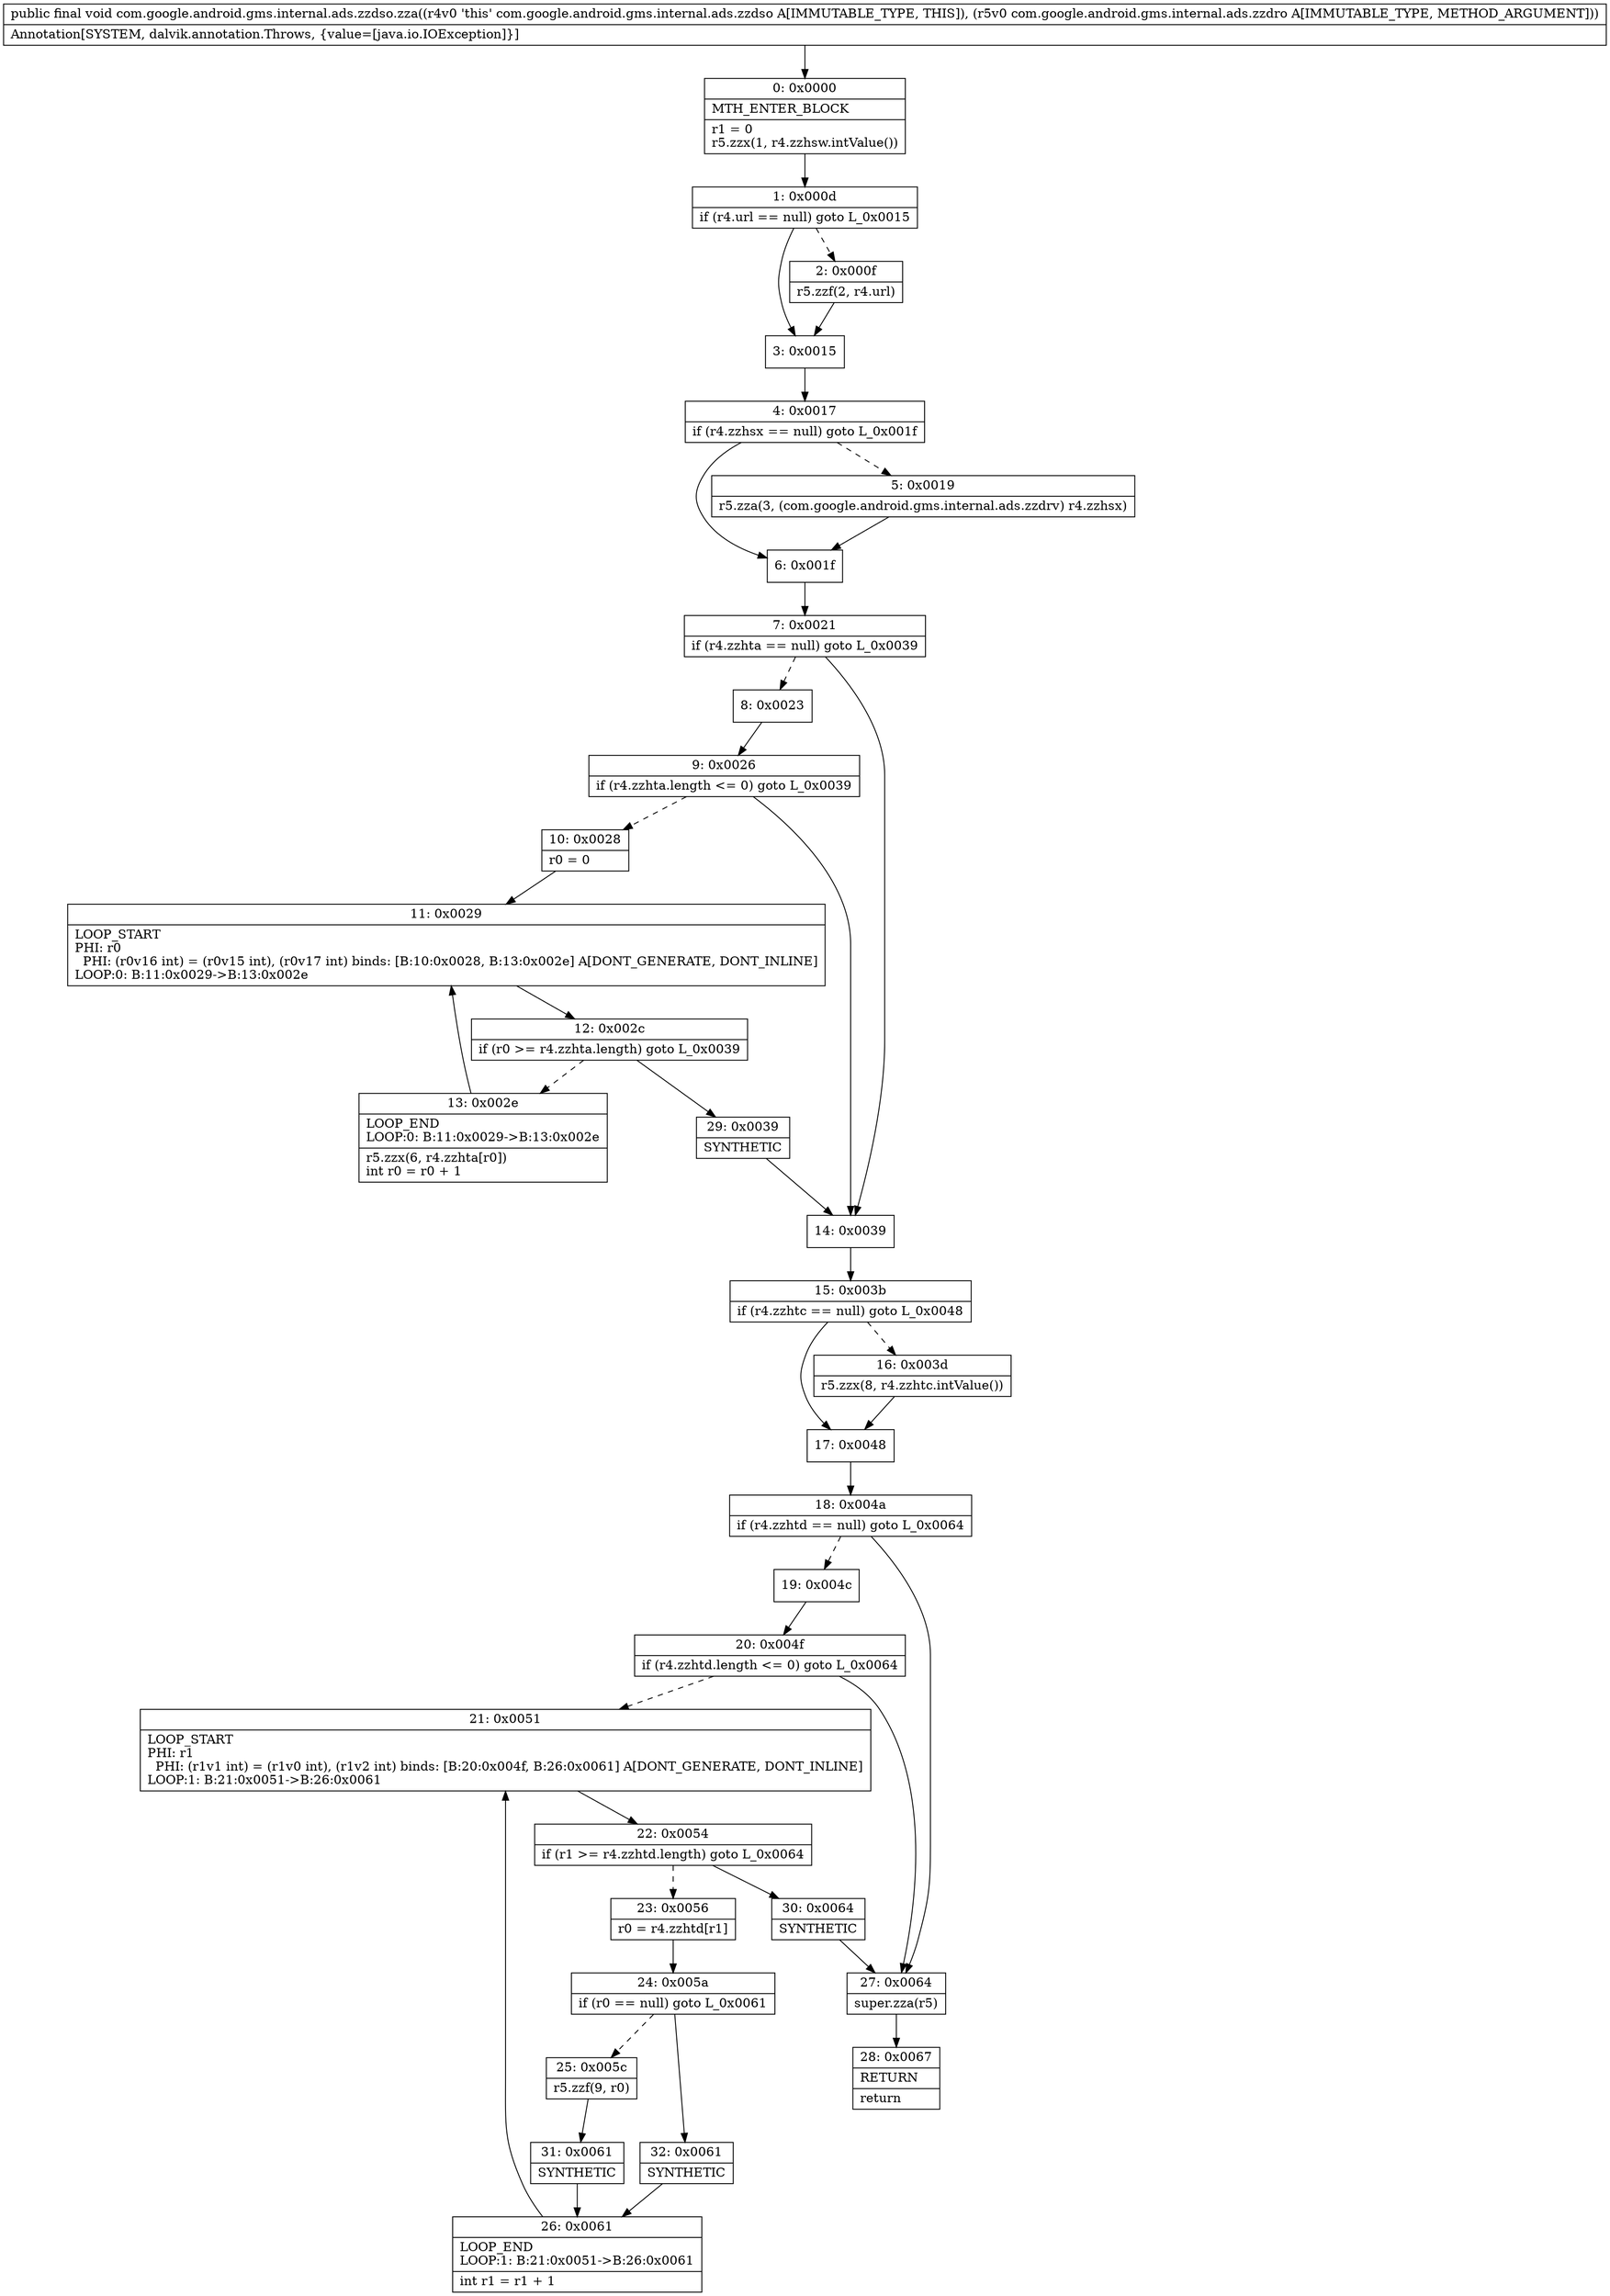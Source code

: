 digraph "CFG forcom.google.android.gms.internal.ads.zzdso.zza(Lcom\/google\/android\/gms\/internal\/ads\/zzdro;)V" {
Node_0 [shape=record,label="{0\:\ 0x0000|MTH_ENTER_BLOCK\l|r1 = 0\lr5.zzx(1, r4.zzhsw.intValue())\l}"];
Node_1 [shape=record,label="{1\:\ 0x000d|if (r4.url == null) goto L_0x0015\l}"];
Node_2 [shape=record,label="{2\:\ 0x000f|r5.zzf(2, r4.url)\l}"];
Node_3 [shape=record,label="{3\:\ 0x0015}"];
Node_4 [shape=record,label="{4\:\ 0x0017|if (r4.zzhsx == null) goto L_0x001f\l}"];
Node_5 [shape=record,label="{5\:\ 0x0019|r5.zza(3, (com.google.android.gms.internal.ads.zzdrv) r4.zzhsx)\l}"];
Node_6 [shape=record,label="{6\:\ 0x001f}"];
Node_7 [shape=record,label="{7\:\ 0x0021|if (r4.zzhta == null) goto L_0x0039\l}"];
Node_8 [shape=record,label="{8\:\ 0x0023}"];
Node_9 [shape=record,label="{9\:\ 0x0026|if (r4.zzhta.length \<= 0) goto L_0x0039\l}"];
Node_10 [shape=record,label="{10\:\ 0x0028|r0 = 0\l}"];
Node_11 [shape=record,label="{11\:\ 0x0029|LOOP_START\lPHI: r0 \l  PHI: (r0v16 int) = (r0v15 int), (r0v17 int) binds: [B:10:0x0028, B:13:0x002e] A[DONT_GENERATE, DONT_INLINE]\lLOOP:0: B:11:0x0029\-\>B:13:0x002e\l}"];
Node_12 [shape=record,label="{12\:\ 0x002c|if (r0 \>= r4.zzhta.length) goto L_0x0039\l}"];
Node_13 [shape=record,label="{13\:\ 0x002e|LOOP_END\lLOOP:0: B:11:0x0029\-\>B:13:0x002e\l|r5.zzx(6, r4.zzhta[r0])\lint r0 = r0 + 1\l}"];
Node_14 [shape=record,label="{14\:\ 0x0039}"];
Node_15 [shape=record,label="{15\:\ 0x003b|if (r4.zzhtc == null) goto L_0x0048\l}"];
Node_16 [shape=record,label="{16\:\ 0x003d|r5.zzx(8, r4.zzhtc.intValue())\l}"];
Node_17 [shape=record,label="{17\:\ 0x0048}"];
Node_18 [shape=record,label="{18\:\ 0x004a|if (r4.zzhtd == null) goto L_0x0064\l}"];
Node_19 [shape=record,label="{19\:\ 0x004c}"];
Node_20 [shape=record,label="{20\:\ 0x004f|if (r4.zzhtd.length \<= 0) goto L_0x0064\l}"];
Node_21 [shape=record,label="{21\:\ 0x0051|LOOP_START\lPHI: r1 \l  PHI: (r1v1 int) = (r1v0 int), (r1v2 int) binds: [B:20:0x004f, B:26:0x0061] A[DONT_GENERATE, DONT_INLINE]\lLOOP:1: B:21:0x0051\-\>B:26:0x0061\l}"];
Node_22 [shape=record,label="{22\:\ 0x0054|if (r1 \>= r4.zzhtd.length) goto L_0x0064\l}"];
Node_23 [shape=record,label="{23\:\ 0x0056|r0 = r4.zzhtd[r1]\l}"];
Node_24 [shape=record,label="{24\:\ 0x005a|if (r0 == null) goto L_0x0061\l}"];
Node_25 [shape=record,label="{25\:\ 0x005c|r5.zzf(9, r0)\l}"];
Node_26 [shape=record,label="{26\:\ 0x0061|LOOP_END\lLOOP:1: B:21:0x0051\-\>B:26:0x0061\l|int r1 = r1 + 1\l}"];
Node_27 [shape=record,label="{27\:\ 0x0064|super.zza(r5)\l}"];
Node_28 [shape=record,label="{28\:\ 0x0067|RETURN\l|return\l}"];
Node_29 [shape=record,label="{29\:\ 0x0039|SYNTHETIC\l}"];
Node_30 [shape=record,label="{30\:\ 0x0064|SYNTHETIC\l}"];
Node_31 [shape=record,label="{31\:\ 0x0061|SYNTHETIC\l}"];
Node_32 [shape=record,label="{32\:\ 0x0061|SYNTHETIC\l}"];
MethodNode[shape=record,label="{public final void com.google.android.gms.internal.ads.zzdso.zza((r4v0 'this' com.google.android.gms.internal.ads.zzdso A[IMMUTABLE_TYPE, THIS]), (r5v0 com.google.android.gms.internal.ads.zzdro A[IMMUTABLE_TYPE, METHOD_ARGUMENT]))  | Annotation[SYSTEM, dalvik.annotation.Throws, \{value=[java.io.IOException]\}]\l}"];
MethodNode -> Node_0;
Node_0 -> Node_1;
Node_1 -> Node_2[style=dashed];
Node_1 -> Node_3;
Node_2 -> Node_3;
Node_3 -> Node_4;
Node_4 -> Node_5[style=dashed];
Node_4 -> Node_6;
Node_5 -> Node_6;
Node_6 -> Node_7;
Node_7 -> Node_8[style=dashed];
Node_7 -> Node_14;
Node_8 -> Node_9;
Node_9 -> Node_10[style=dashed];
Node_9 -> Node_14;
Node_10 -> Node_11;
Node_11 -> Node_12;
Node_12 -> Node_13[style=dashed];
Node_12 -> Node_29;
Node_13 -> Node_11;
Node_14 -> Node_15;
Node_15 -> Node_16[style=dashed];
Node_15 -> Node_17;
Node_16 -> Node_17;
Node_17 -> Node_18;
Node_18 -> Node_19[style=dashed];
Node_18 -> Node_27;
Node_19 -> Node_20;
Node_20 -> Node_21[style=dashed];
Node_20 -> Node_27;
Node_21 -> Node_22;
Node_22 -> Node_23[style=dashed];
Node_22 -> Node_30;
Node_23 -> Node_24;
Node_24 -> Node_25[style=dashed];
Node_24 -> Node_32;
Node_25 -> Node_31;
Node_26 -> Node_21;
Node_27 -> Node_28;
Node_29 -> Node_14;
Node_30 -> Node_27;
Node_31 -> Node_26;
Node_32 -> Node_26;
}

